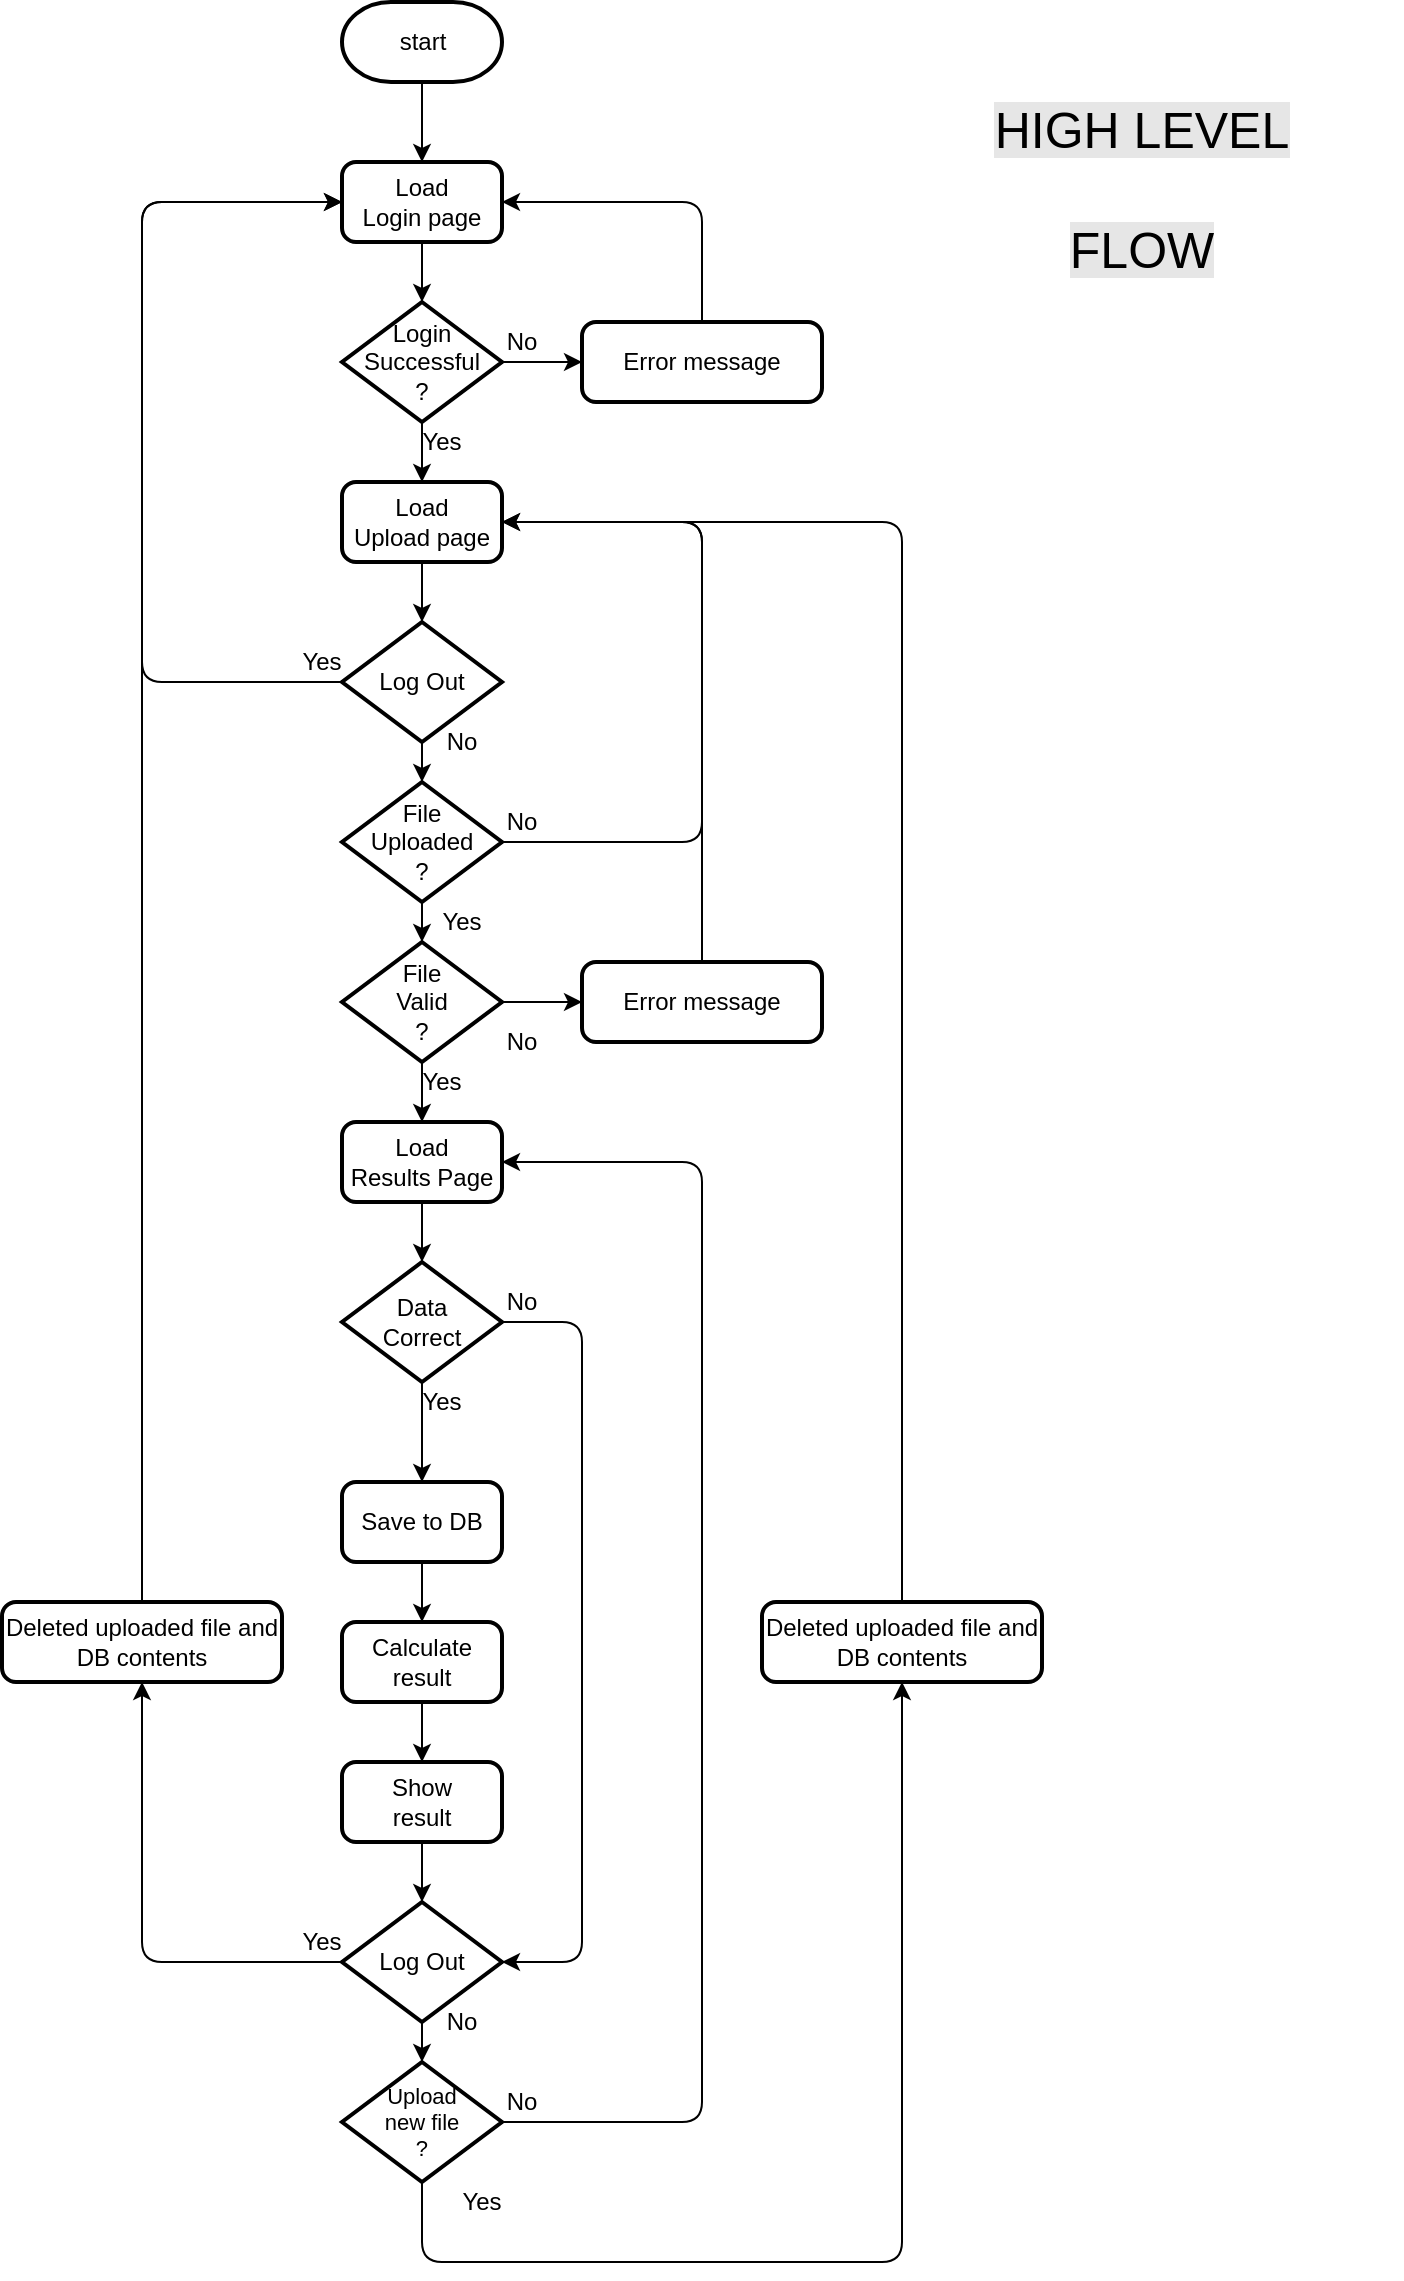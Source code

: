 <mxfile version="12.6.7" type="device"><diagram id="6a731a19-8d31-9384-78a2-239565b7b9f0" name="Page-1"><mxGraphModel dx="1890" dy="849" grid="1" gridSize="10" guides="1" tooltips="1" connect="1" arrows="1" fold="1" page="1" pageScale="1" pageWidth="827" pageHeight="1169" background="#ffffff" math="0" shadow="0"><root><mxCell id="0"/><mxCell id="1" parent="0"/><mxCell id="2" value="start" style="shape=mxgraph.flowchart.terminator;strokeWidth=2;gradientColor=none;gradientDirection=north;fontStyle=0;html=1;" parent="1" vertex="1"><mxGeometry x="280" y="20" width="80" height="40" as="geometry"/></mxCell><mxCell id="N4CifrlQ_ZlGcwcg-dGS-55" value="Load&lt;br&gt;Login page" style="rounded=1;whiteSpace=wrap;html=1;absoluteArcSize=1;arcSize=14;strokeWidth=2;" parent="1" vertex="1"><mxGeometry x="280" y="100" width="80" height="40" as="geometry"/></mxCell><mxCell id="N4CifrlQ_ZlGcwcg-dGS-57" value="" style="endArrow=classic;html=1;exitX=0.5;exitY=1;exitDx=0;exitDy=0;exitPerimeter=0;" parent="1" source="2" target="N4CifrlQ_ZlGcwcg-dGS-55" edge="1"><mxGeometry width="50" height="50" relative="1" as="geometry"><mxPoint x="260" y="220" as="sourcePoint"/><mxPoint x="310" y="170" as="targetPoint"/></mxGeometry></mxCell><mxCell id="N4CifrlQ_ZlGcwcg-dGS-58" value="Login&lt;br&gt;Successful&lt;br&gt;?" style="strokeWidth=2;html=1;shape=mxgraph.flowchart.decision;whiteSpace=wrap;" parent="1" vertex="1"><mxGeometry x="280" y="170" width="80" height="60" as="geometry"/></mxCell><mxCell id="N4CifrlQ_ZlGcwcg-dGS-59" value="Error message" style="rounded=1;whiteSpace=wrap;html=1;absoluteArcSize=1;arcSize=14;strokeWidth=2;" parent="1" vertex="1"><mxGeometry x="400" y="180" width="120" height="40" as="geometry"/></mxCell><mxCell id="N4CifrlQ_ZlGcwcg-dGS-60" value="" style="endArrow=classic;html=1;entryX=1;entryY=0.5;entryDx=0;entryDy=0;exitX=0.5;exitY=0;exitDx=0;exitDy=0;" parent="1" source="N4CifrlQ_ZlGcwcg-dGS-59" target="N4CifrlQ_ZlGcwcg-dGS-55" edge="1"><mxGeometry width="50" height="50" relative="1" as="geometry"><mxPoint x="260" y="280" as="sourcePoint"/><mxPoint x="310" y="230" as="targetPoint"/><Array as="points"><mxPoint x="460" y="120"/></Array></mxGeometry></mxCell><mxCell id="N4CifrlQ_ZlGcwcg-dGS-61" value="" style="endArrow=classic;html=1;entryX=0.5;entryY=0;entryDx=0;entryDy=0;entryPerimeter=0;exitX=0.5;exitY=1;exitDx=0;exitDy=0;" parent="1" source="N4CifrlQ_ZlGcwcg-dGS-55" target="N4CifrlQ_ZlGcwcg-dGS-58" edge="1"><mxGeometry width="50" height="50" relative="1" as="geometry"><mxPoint x="260" y="280" as="sourcePoint"/><mxPoint x="310" y="230" as="targetPoint"/></mxGeometry></mxCell><mxCell id="N4CifrlQ_ZlGcwcg-dGS-62" value="" style="endArrow=classic;html=1;entryX=0;entryY=0.5;entryDx=0;entryDy=0;exitX=1;exitY=0.5;exitDx=0;exitDy=0;exitPerimeter=0;" parent="1" source="N4CifrlQ_ZlGcwcg-dGS-58" target="N4CifrlQ_ZlGcwcg-dGS-59" edge="1"><mxGeometry width="50" height="50" relative="1" as="geometry"><mxPoint x="260" y="280" as="sourcePoint"/><mxPoint x="310" y="230" as="targetPoint"/></mxGeometry></mxCell><mxCell id="N4CifrlQ_ZlGcwcg-dGS-63" value="No" style="text;html=1;strokeColor=none;fillColor=none;align=center;verticalAlign=middle;whiteSpace=wrap;rounded=0;" parent="1" vertex="1"><mxGeometry x="350" y="180" width="40" height="20" as="geometry"/></mxCell><mxCell id="N4CifrlQ_ZlGcwcg-dGS-64" value="Yes" style="text;html=1;strokeColor=none;fillColor=none;align=center;verticalAlign=middle;whiteSpace=wrap;rounded=0;" parent="1" vertex="1"><mxGeometry x="310" y="230" width="40" height="20" as="geometry"/></mxCell><mxCell id="N4CifrlQ_ZlGcwcg-dGS-65" value="Load&lt;br&gt;Upload page" style="rounded=1;whiteSpace=wrap;html=1;absoluteArcSize=1;arcSize=14;strokeWidth=2;" parent="1" vertex="1"><mxGeometry x="280" y="260" width="80" height="40" as="geometry"/></mxCell><mxCell id="N4CifrlQ_ZlGcwcg-dGS-66" value="" style="endArrow=classic;html=1;entryX=0.5;entryY=0;entryDx=0;entryDy=0;exitX=0.5;exitY=1;exitDx=0;exitDy=0;exitPerimeter=0;" parent="1" source="N4CifrlQ_ZlGcwcg-dGS-58" target="N4CifrlQ_ZlGcwcg-dGS-65" edge="1"><mxGeometry width="50" height="50" relative="1" as="geometry"><mxPoint x="330" y="140" as="sourcePoint"/><mxPoint x="330" y="160" as="targetPoint"/></mxGeometry></mxCell><mxCell id="N4CifrlQ_ZlGcwcg-dGS-71" value="File&lt;br&gt;Uploaded&lt;br&gt;?" style="strokeWidth=2;html=1;shape=mxgraph.flowchart.decision;whiteSpace=wrap;" parent="1" vertex="1"><mxGeometry x="280" y="410" width="80" height="60" as="geometry"/></mxCell><mxCell id="N4CifrlQ_ZlGcwcg-dGS-72" value="No" style="text;html=1;strokeColor=none;fillColor=none;align=center;verticalAlign=middle;whiteSpace=wrap;rounded=0;" parent="1" vertex="1"><mxGeometry x="350" y="420" width="40" height="20" as="geometry"/></mxCell><mxCell id="N4CifrlQ_ZlGcwcg-dGS-73" value="Yes" style="text;html=1;strokeColor=none;fillColor=none;align=center;verticalAlign=middle;whiteSpace=wrap;rounded=0;" parent="1" vertex="1"><mxGeometry x="320" y="470" width="40" height="20" as="geometry"/></mxCell><mxCell id="N4CifrlQ_ZlGcwcg-dGS-74" value="" style="endArrow=classic;html=1;exitX=0.5;exitY=1;exitDx=0;exitDy=0;exitPerimeter=0;entryX=0.5;entryY=0;entryDx=0;entryDy=0;entryPerimeter=0;" parent="1" source="N4CifrlQ_ZlGcwcg-dGS-71" target="N4CifrlQ_ZlGcwcg-dGS-80" edge="1"><mxGeometry width="50" height="50" relative="1" as="geometry"><mxPoint x="330" y="400" as="sourcePoint"/><mxPoint x="320" y="500" as="targetPoint"/></mxGeometry></mxCell><mxCell id="N4CifrlQ_ZlGcwcg-dGS-75" value="" style="endArrow=classic;html=1;entryX=0.5;entryY=0;entryDx=0;entryDy=0;entryPerimeter=0;" parent="1" target="N4CifrlQ_ZlGcwcg-dGS-71" edge="1"><mxGeometry width="50" height="50" relative="1" as="geometry"><mxPoint x="320" y="390" as="sourcePoint"/><mxPoint x="310" y="440" as="targetPoint"/></mxGeometry></mxCell><mxCell id="N4CifrlQ_ZlGcwcg-dGS-77" value="" style="endArrow=classic;html=1;entryX=1;entryY=0.5;entryDx=0;entryDy=0;exitX=0.25;exitY=1;exitDx=0;exitDy=0;" parent="1" source="N4CifrlQ_ZlGcwcg-dGS-72" target="N4CifrlQ_ZlGcwcg-dGS-65" edge="1"><mxGeometry width="50" height="50" relative="1" as="geometry"><mxPoint x="450" y="330" as="sourcePoint"/><mxPoint x="370" y="270" as="targetPoint"/><Array as="points"><mxPoint x="460" y="440"/><mxPoint x="460" y="280"/></Array></mxGeometry></mxCell><mxCell id="N4CifrlQ_ZlGcwcg-dGS-80" value="File&lt;br&gt;Valid&lt;br&gt;?" style="strokeWidth=2;html=1;shape=mxgraph.flowchart.decision;whiteSpace=wrap;" parent="1" vertex="1"><mxGeometry x="280" y="490" width="80" height="60" as="geometry"/></mxCell><mxCell id="N4CifrlQ_ZlGcwcg-dGS-81" value="No" style="text;html=1;strokeColor=none;fillColor=none;align=center;verticalAlign=middle;whiteSpace=wrap;rounded=0;" parent="1" vertex="1"><mxGeometry x="350" y="530" width="40" height="20" as="geometry"/></mxCell><mxCell id="N4CifrlQ_ZlGcwcg-dGS-82" value="Yes" style="text;html=1;strokeColor=none;fillColor=none;align=center;verticalAlign=middle;whiteSpace=wrap;rounded=0;" parent="1" vertex="1"><mxGeometry x="310" y="550" width="40" height="20" as="geometry"/></mxCell><mxCell id="N4CifrlQ_ZlGcwcg-dGS-83" value="" style="endArrow=classic;html=1;exitX=0.5;exitY=1;exitDx=0;exitDy=0;exitPerimeter=0;entryX=0.5;entryY=0;entryDx=0;entryDy=0;" parent="1" source="N4CifrlQ_ZlGcwcg-dGS-80" target="OJxPibn6yTy86dIqH95z-12" edge="1"><mxGeometry width="50" height="50" relative="1" as="geometry"><mxPoint x="330" y="500" as="sourcePoint"/><mxPoint x="320" y="580" as="targetPoint"/></mxGeometry></mxCell><mxCell id="N4CifrlQ_ZlGcwcg-dGS-84" value="Error message" style="rounded=1;whiteSpace=wrap;html=1;absoluteArcSize=1;arcSize=14;strokeWidth=2;" parent="1" vertex="1"><mxGeometry x="400" y="500" width="120" height="40" as="geometry"/></mxCell><mxCell id="N4CifrlQ_ZlGcwcg-dGS-86" value="" style="endArrow=classic;html=1;entryX=0;entryY=0.5;entryDx=0;entryDy=0;" parent="1" source="N4CifrlQ_ZlGcwcg-dGS-80" target="N4CifrlQ_ZlGcwcg-dGS-84" edge="1"><mxGeometry width="50" height="50" relative="1" as="geometry"><mxPoint x="360" y="580" as="sourcePoint"/><mxPoint x="410" y="530" as="targetPoint"/></mxGeometry></mxCell><mxCell id="N4CifrlQ_ZlGcwcg-dGS-87" value="" style="endArrow=none;html=1;exitX=0.5;exitY=0;exitDx=0;exitDy=0;endFill=0;entryX=1;entryY=0.5;entryDx=0;entryDy=0;" parent="1" source="N4CifrlQ_ZlGcwcg-dGS-84" target="N4CifrlQ_ZlGcwcg-dGS-65" edge="1"><mxGeometry width="50" height="50" relative="1" as="geometry"><mxPoint x="260" y="650" as="sourcePoint"/><mxPoint x="450" y="270" as="targetPoint"/><Array as="points"><mxPoint x="460" y="280"/></Array></mxGeometry></mxCell><mxCell id="OJxPibn6yTy86dIqH95z-2" value="Log Out" style="strokeWidth=2;html=1;shape=mxgraph.flowchart.decision;whiteSpace=wrap;" parent="1" vertex="1"><mxGeometry x="280" y="330" width="80" height="60" as="geometry"/></mxCell><mxCell id="OJxPibn6yTy86dIqH95z-3" value="No" style="text;html=1;strokeColor=none;fillColor=none;align=center;verticalAlign=middle;whiteSpace=wrap;rounded=0;" parent="1" vertex="1"><mxGeometry x="320" y="380" width="40" height="20" as="geometry"/></mxCell><mxCell id="OJxPibn6yTy86dIqH95z-4" value="Yes" style="text;html=1;strokeColor=none;fillColor=none;align=center;verticalAlign=middle;whiteSpace=wrap;rounded=0;" parent="1" vertex="1"><mxGeometry x="250" y="340" width="40" height="20" as="geometry"/></mxCell><mxCell id="OJxPibn6yTy86dIqH95z-5" value="" style="endArrow=classic;html=1;entryX=0.5;entryY=0;entryDx=0;entryDy=0;entryPerimeter=0;" parent="1" target="OJxPibn6yTy86dIqH95z-2" edge="1"><mxGeometry width="50" height="50" relative="1" as="geometry"><mxPoint x="320" y="300" as="sourcePoint"/><mxPoint x="310" y="340" as="targetPoint"/></mxGeometry></mxCell><mxCell id="OJxPibn6yTy86dIqH95z-6" value="" style="endArrow=classic;html=1;entryX=0;entryY=0.5;entryDx=0;entryDy=0;exitX=0.75;exitY=1;exitDx=0;exitDy=0;" parent="1" source="OJxPibn6yTy86dIqH95z-4" target="N4CifrlQ_ZlGcwcg-dGS-55" edge="1"><mxGeometry width="50" height="50" relative="1" as="geometry"><mxPoint x="200" y="360" as="sourcePoint"/><mxPoint x="240" y="120" as="targetPoint"/><Array as="points"><mxPoint x="180" y="360"/><mxPoint x="180" y="120"/></Array></mxGeometry></mxCell><mxCell id="w-ui_DHEyeFaZK4EYtws-5" style="edgeStyle=orthogonalEdgeStyle;rounded=0;orthogonalLoop=1;jettySize=auto;html=1;exitX=0.5;exitY=1;exitDx=0;exitDy=0;entryX=0.5;entryY=0;entryDx=0;entryDy=0;entryPerimeter=0;" edge="1" parent="1" source="OJxPibn6yTy86dIqH95z-12" target="w-ui_DHEyeFaZK4EYtws-6"><mxGeometry relative="1" as="geometry"><mxPoint x="320" y="720" as="targetPoint"/></mxGeometry></mxCell><mxCell id="OJxPibn6yTy86dIqH95z-12" value="Load&lt;br&gt;Results Page" style="rounded=1;whiteSpace=wrap;html=1;absoluteArcSize=1;arcSize=14;strokeWidth=2;" parent="1" vertex="1"><mxGeometry x="280" y="580" width="80" height="40" as="geometry"/></mxCell><mxCell id="OJxPibn6yTy86dIqH95z-16" value="" style="endArrow=classic;html=1;entryX=0.5;entryY=0;entryDx=0;entryDy=0;exitX=0.5;exitY=1;exitDx=0;exitDy=0;exitPerimeter=0;" parent="1" source="w-ui_DHEyeFaZK4EYtws-6" target="w-ui_DHEyeFaZK4EYtws-8" edge="1"><mxGeometry width="50" height="50" relative="1" as="geometry"><mxPoint x="320" y="760" as="sourcePoint"/><mxPoint x="320" y="780" as="targetPoint"/></mxGeometry></mxCell><mxCell id="OJxPibn6yTy86dIqH95z-22" value="" style="edgeStyle=orthogonalEdgeStyle;rounded=0;orthogonalLoop=1;jettySize=auto;html=1;" parent="1" source="OJxPibn6yTy86dIqH95z-19" target="OJxPibn6yTy86dIqH95z-21" edge="1"><mxGeometry relative="1" as="geometry"/></mxCell><mxCell id="OJxPibn6yTy86dIqH95z-19" value="Calculate result" style="rounded=1;whiteSpace=wrap;html=1;absoluteArcSize=1;arcSize=14;strokeWidth=2;" parent="1" vertex="1"><mxGeometry x="280" y="830" width="80" height="40" as="geometry"/></mxCell><mxCell id="OJxPibn6yTy86dIqH95z-21" value="Show&lt;br&gt;result" style="rounded=1;whiteSpace=wrap;html=1;absoluteArcSize=1;arcSize=14;strokeWidth=2;" parent="1" vertex="1"><mxGeometry x="280" y="900" width="80" height="40" as="geometry"/></mxCell><mxCell id="OJxPibn6yTy86dIqH95z-20" value="" style="endArrow=classic;html=1;entryX=0.5;entryY=0;entryDx=0;entryDy=0;exitX=0.5;exitY=1;exitDx=0;exitDy=0;" parent="1" target="OJxPibn6yTy86dIqH95z-19" edge="1" source="w-ui_DHEyeFaZK4EYtws-8"><mxGeometry width="50" height="50" relative="1" as="geometry"><mxPoint x="320" y="820" as="sourcePoint"/><mxPoint x="220" y="800" as="targetPoint"/></mxGeometry></mxCell><mxCell id="OJxPibn6yTy86dIqH95z-38" value="Upload&lt;br style=&quot;font-size: 11px;&quot;&gt;new file&lt;br style=&quot;font-size: 11px;&quot;&gt;?" style="strokeWidth=2;html=1;shape=mxgraph.flowchart.decision;whiteSpace=wrap;fontSize=11;" parent="1" vertex="1"><mxGeometry x="280" y="1050" width="80" height="60" as="geometry"/></mxCell><mxCell id="OJxPibn6yTy86dIqH95z-39" value="No" style="text;html=1;strokeColor=none;fillColor=none;align=center;verticalAlign=middle;whiteSpace=wrap;rounded=0;" parent="1" vertex="1"><mxGeometry x="350" y="1060" width="40" height="20" as="geometry"/></mxCell><mxCell id="OJxPibn6yTy86dIqH95z-40" value="" style="endArrow=classic;html=1;entryX=0.5;entryY=0;entryDx=0;entryDy=0;entryPerimeter=0;" parent="1" target="OJxPibn6yTy86dIqH95z-38" edge="1"><mxGeometry width="50" height="50" relative="1" as="geometry"><mxPoint x="320" y="1030" as="sourcePoint"/><mxPoint x="310" y="1080" as="targetPoint"/></mxGeometry></mxCell><mxCell id="OJxPibn6yTy86dIqH95z-41" value="Log Out" style="strokeWidth=2;html=1;shape=mxgraph.flowchart.decision;whiteSpace=wrap;" parent="1" vertex="1"><mxGeometry x="280" y="970" width="80" height="60" as="geometry"/></mxCell><mxCell id="OJxPibn6yTy86dIqH95z-42" value="No" style="text;html=1;strokeColor=none;fillColor=none;align=center;verticalAlign=middle;whiteSpace=wrap;rounded=0;" parent="1" vertex="1"><mxGeometry x="320" y="1020.0" width="40" height="20" as="geometry"/></mxCell><mxCell id="OJxPibn6yTy86dIqH95z-43" value="Yes" style="text;html=1;strokeColor=none;fillColor=none;align=center;verticalAlign=middle;whiteSpace=wrap;rounded=0;" parent="1" vertex="1"><mxGeometry x="250" y="980" width="40" height="20" as="geometry"/></mxCell><mxCell id="OJxPibn6yTy86dIqH95z-44" value="" style="edgeStyle=orthogonalEdgeStyle;rounded=0;orthogonalLoop=1;jettySize=auto;html=1;exitX=0.5;exitY=1;exitDx=0;exitDy=0;entryX=0.5;entryY=0;entryDx=0;entryDy=0;entryPerimeter=0;" parent="1" source="OJxPibn6yTy86dIqH95z-21" target="OJxPibn6yTy86dIqH95z-41" edge="1"><mxGeometry relative="1" as="geometry"><mxPoint x="330" y="870" as="sourcePoint"/><mxPoint x="330" y="910" as="targetPoint"/></mxGeometry></mxCell><mxCell id="OJxPibn6yTy86dIqH95z-45" value="" style="endArrow=classic;html=1;entryX=0;entryY=0.5;entryDx=0;entryDy=0;" parent="1" source="w-ui_DHEyeFaZK4EYtws-16" target="N4CifrlQ_ZlGcwcg-dGS-55" edge="1"><mxGeometry width="50" height="50" relative="1" as="geometry"><mxPoint x="170" y="1180" as="sourcePoint"/><mxPoint x="120" y="270" as="targetPoint"/><Array as="points"><mxPoint x="180" y="120"/></Array></mxGeometry></mxCell><mxCell id="OJxPibn6yTy86dIqH95z-46" value="" style="endArrow=classic;html=1;fontSize=11;exitX=0.25;exitY=1;exitDx=0;exitDy=0;entryX=1;entryY=0.5;entryDx=0;entryDy=0;" parent="1" source="OJxPibn6yTy86dIqH95z-39" target="OJxPibn6yTy86dIqH95z-12" edge="1"><mxGeometry width="50" height="50" relative="1" as="geometry"><mxPoint x="390" y="1070" as="sourcePoint"/><mxPoint x="400" y="840" as="targetPoint"/><Array as="points"><mxPoint x="460" y="1080"/><mxPoint x="460" y="600"/></Array></mxGeometry></mxCell><mxCell id="OJxPibn6yTy86dIqH95z-47" value="Yes" style="text;html=1;strokeColor=none;fillColor=none;align=center;verticalAlign=middle;whiteSpace=wrap;rounded=0;" parent="1" vertex="1"><mxGeometry x="330" y="1110" width="40" height="20" as="geometry"/></mxCell><mxCell id="w-ui_DHEyeFaZK4EYtws-6" value="Data&lt;br&gt;Correct" style="strokeWidth=2;html=1;shape=mxgraph.flowchart.decision;whiteSpace=wrap;" vertex="1" parent="1"><mxGeometry x="280" y="650" width="80" height="60" as="geometry"/></mxCell><mxCell id="w-ui_DHEyeFaZK4EYtws-8" value="Save to DB" style="rounded=1;whiteSpace=wrap;html=1;absoluteArcSize=1;arcSize=14;strokeWidth=2;" vertex="1" parent="1"><mxGeometry x="280" y="760" width="80" height="40" as="geometry"/></mxCell><mxCell id="w-ui_DHEyeFaZK4EYtws-9" value="Yes" style="text;html=1;strokeColor=none;fillColor=none;align=center;verticalAlign=middle;whiteSpace=wrap;rounded=0;" vertex="1" parent="1"><mxGeometry x="310" y="710" width="40" height="20" as="geometry"/></mxCell><mxCell id="w-ui_DHEyeFaZK4EYtws-10" value="No" style="text;html=1;strokeColor=none;fillColor=none;align=center;verticalAlign=middle;whiteSpace=wrap;rounded=0;" vertex="1" parent="1"><mxGeometry x="350" y="660" width="40" height="20" as="geometry"/></mxCell><mxCell id="w-ui_DHEyeFaZK4EYtws-11" value="Deleted uploaded file and DB contents" style="rounded=1;whiteSpace=wrap;html=1;absoluteArcSize=1;arcSize=14;strokeWidth=2;" vertex="1" parent="1"><mxGeometry x="490" y="820" width="140" height="40" as="geometry"/></mxCell><mxCell id="w-ui_DHEyeFaZK4EYtws-12" value="" style="endArrow=classic;html=1;entryX=0.5;entryY=1;entryDx=0;entryDy=0;exitX=0.5;exitY=1;exitDx=0;exitDy=0;exitPerimeter=0;" edge="1" parent="1" source="OJxPibn6yTy86dIqH95z-38" target="w-ui_DHEyeFaZK4EYtws-11"><mxGeometry width="50" height="50" relative="1" as="geometry"><mxPoint x="170" y="1200" as="sourcePoint"/><mxPoint x="220" y="1150" as="targetPoint"/><Array as="points"><mxPoint x="320" y="1150"/><mxPoint x="440" y="1150"/><mxPoint x="560" y="1150"/><mxPoint x="560" y="1110"/></Array></mxGeometry></mxCell><mxCell id="w-ui_DHEyeFaZK4EYtws-13" value="" style="endArrow=classic;html=1;exitX=0.5;exitY=0;exitDx=0;exitDy=0;entryX=1;entryY=0.5;entryDx=0;entryDy=0;" edge="1" parent="1" source="w-ui_DHEyeFaZK4EYtws-11" target="N4CifrlQ_ZlGcwcg-dGS-65"><mxGeometry width="50" height="50" relative="1" as="geometry"><mxPoint x="560" y="760" as="sourcePoint"/><mxPoint x="560" y="280" as="targetPoint"/><Array as="points"><mxPoint x="560" y="280"/></Array></mxGeometry></mxCell><mxCell id="w-ui_DHEyeFaZK4EYtws-15" value="" style="endArrow=classic;html=1;exitX=0.25;exitY=1;exitDx=0;exitDy=0;entryX=1;entryY=0.5;entryDx=0;entryDy=0;entryPerimeter=0;" edge="1" parent="1" source="w-ui_DHEyeFaZK4EYtws-10" target="OJxPibn6yTy86dIqH95z-41"><mxGeometry width="50" height="50" relative="1" as="geometry"><mxPoint x="370" y="760" as="sourcePoint"/><mxPoint x="390" y="1000" as="targetPoint"/><Array as="points"><mxPoint x="400" y="680"/><mxPoint x="400" y="1000"/></Array></mxGeometry></mxCell><mxCell id="w-ui_DHEyeFaZK4EYtws-16" value="Deleted uploaded file and DB contents" style="rounded=1;whiteSpace=wrap;html=1;absoluteArcSize=1;arcSize=14;strokeWidth=2;" vertex="1" parent="1"><mxGeometry x="110" y="820" width="140" height="40" as="geometry"/></mxCell><mxCell id="w-ui_DHEyeFaZK4EYtws-17" value="" style="endArrow=classic;html=1;exitX=0.75;exitY=1;exitDx=0;exitDy=0;entryX=0.5;entryY=1;entryDx=0;entryDy=0;" edge="1" parent="1" source="OJxPibn6yTy86dIqH95z-43" target="w-ui_DHEyeFaZK4EYtws-16"><mxGeometry width="50" height="50" relative="1" as="geometry"><mxPoint x="280" y="1000" as="sourcePoint"/><mxPoint x="280" y="120" as="targetPoint"/><Array as="points"><mxPoint x="180" y="1000"/></Array></mxGeometry></mxCell><mxCell id="w-ui_DHEyeFaZK4EYtws-18" value="&lt;font style=&quot;font-size: 25px&quot;&gt;&lt;span style=&quot;background-color: rgb(230 , 230 , 230)&quot;&gt;HIGH LEVEL&lt;br&gt;FLOW&lt;/span&gt;&lt;br&gt;&lt;/font&gt;" style="text;html=1;strokeColor=none;fillColor=none;align=center;verticalAlign=middle;whiteSpace=wrap;rounded=0;fontSize=50;" vertex="1" parent="1"><mxGeometry x="550" y="30.0" width="260" height="150" as="geometry"/></mxCell></root></mxGraphModel></diagram></mxfile>